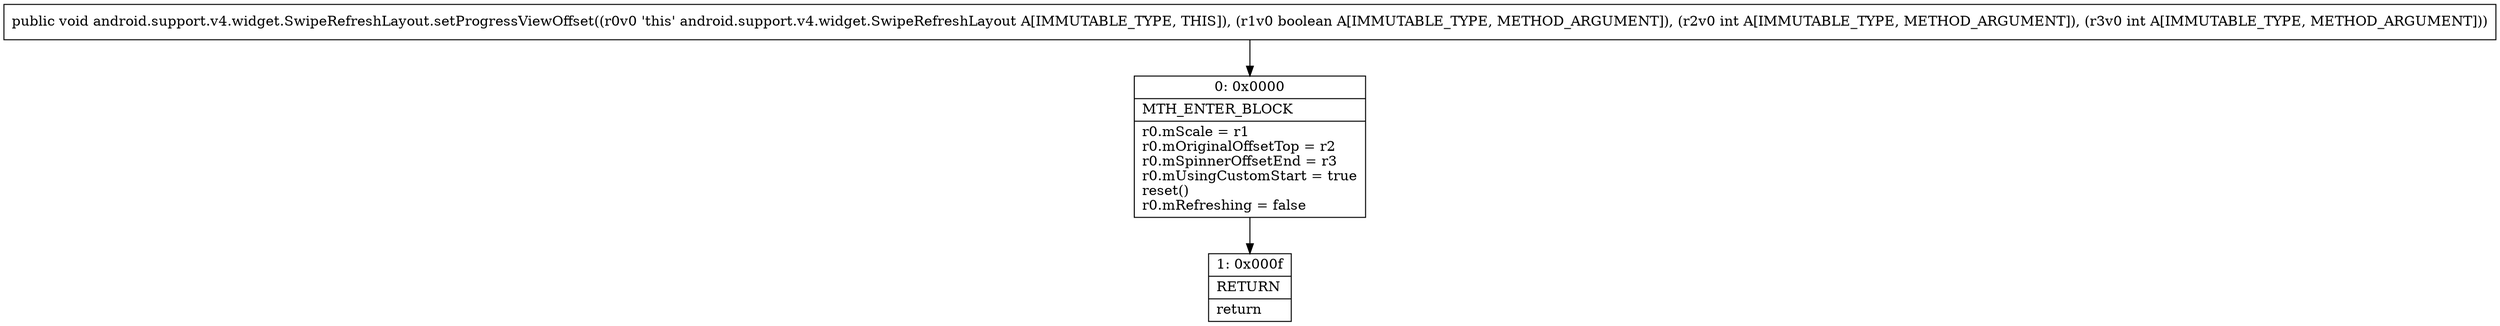digraph "CFG forandroid.support.v4.widget.SwipeRefreshLayout.setProgressViewOffset(ZII)V" {
Node_0 [shape=record,label="{0\:\ 0x0000|MTH_ENTER_BLOCK\l|r0.mScale = r1\lr0.mOriginalOffsetTop = r2\lr0.mSpinnerOffsetEnd = r3\lr0.mUsingCustomStart = true\lreset()\lr0.mRefreshing = false\l}"];
Node_1 [shape=record,label="{1\:\ 0x000f|RETURN\l|return\l}"];
MethodNode[shape=record,label="{public void android.support.v4.widget.SwipeRefreshLayout.setProgressViewOffset((r0v0 'this' android.support.v4.widget.SwipeRefreshLayout A[IMMUTABLE_TYPE, THIS]), (r1v0 boolean A[IMMUTABLE_TYPE, METHOD_ARGUMENT]), (r2v0 int A[IMMUTABLE_TYPE, METHOD_ARGUMENT]), (r3v0 int A[IMMUTABLE_TYPE, METHOD_ARGUMENT])) }"];
MethodNode -> Node_0;
Node_0 -> Node_1;
}

